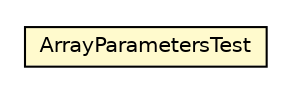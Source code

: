 #!/usr/local/bin/dot
#
# Class diagram 
# Generated by UMLGraph version R5_6_6-8-g8d7759 (http://www.umlgraph.org/)
#

digraph G {
	edge [fontname="Helvetica",fontsize=10,labelfontname="Helvetica",labelfontsize=10];
	node [fontname="Helvetica",fontsize=10,shape=plaintext];
	nodesep=0.25;
	ranksep=0.5;
	// org.dayatang.domain.repository.ArrayParametersTest
	c980 [label=<<table title="org.dayatang.domain.repository.ArrayParametersTest" border="0" cellborder="1" cellspacing="0" cellpadding="2" port="p" bgcolor="lemonChiffon" href="./ArrayParametersTest.html">
		<tr><td><table border="0" cellspacing="0" cellpadding="1">
<tr><td align="center" balign="center"> ArrayParametersTest </td></tr>
		</table></td></tr>
		</table>>, URL="./ArrayParametersTest.html", fontname="Helvetica", fontcolor="black", fontsize=10.0];
}

